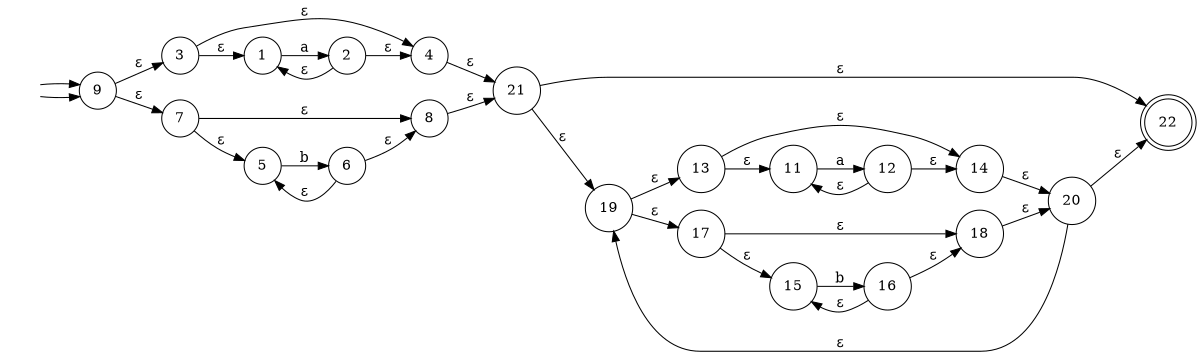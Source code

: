 digraph finite_state_machine {
	rankdir=LR size="8,5"
	node [shape=doublecircle]
	22
	node [shape=circle]
	"" [style=invis]
	"" -> 9
	9 -> 3 [label="ε"]
	"" [style=invis]
	"" -> 9
	9 -> 7 [label="ε"]
	4 -> 21 [label="ε"]
	8 -> 21 [label="ε"]
	3 -> 1 [label="ε"]
	2 -> 1 [label="ε"]
	2 -> 4 [label="ε"]
	3 -> 4 [label="ε"]
	1 -> 2 [label=a]
	7 -> 5 [label="ε"]
	6 -> 5 [label="ε"]
	6 -> 8 [label="ε"]
	7 -> 8 [label="ε"]
	5 -> 6 [label=b]
	21 -> 19 [label="ε"]
	20 -> 19 [label="ε"]
	20 -> 22 [label="ε"]
	21 -> 22 [label="ε"]
	19 -> 13 [label="ε"]
	19 -> 17 [label="ε"]
	14 -> 20 [label="ε"]
	18 -> 20 [label="ε"]
	13 -> 11 [label="ε"]
	12 -> 11 [label="ε"]
	12 -> 14 [label="ε"]
	13 -> 14 [label="ε"]
	11 -> 12 [label=a]
	17 -> 15 [label="ε"]
	16 -> 15 [label="ε"]
	16 -> 18 [label="ε"]
	17 -> 18 [label="ε"]
	15 -> 16 [label=b]
}
